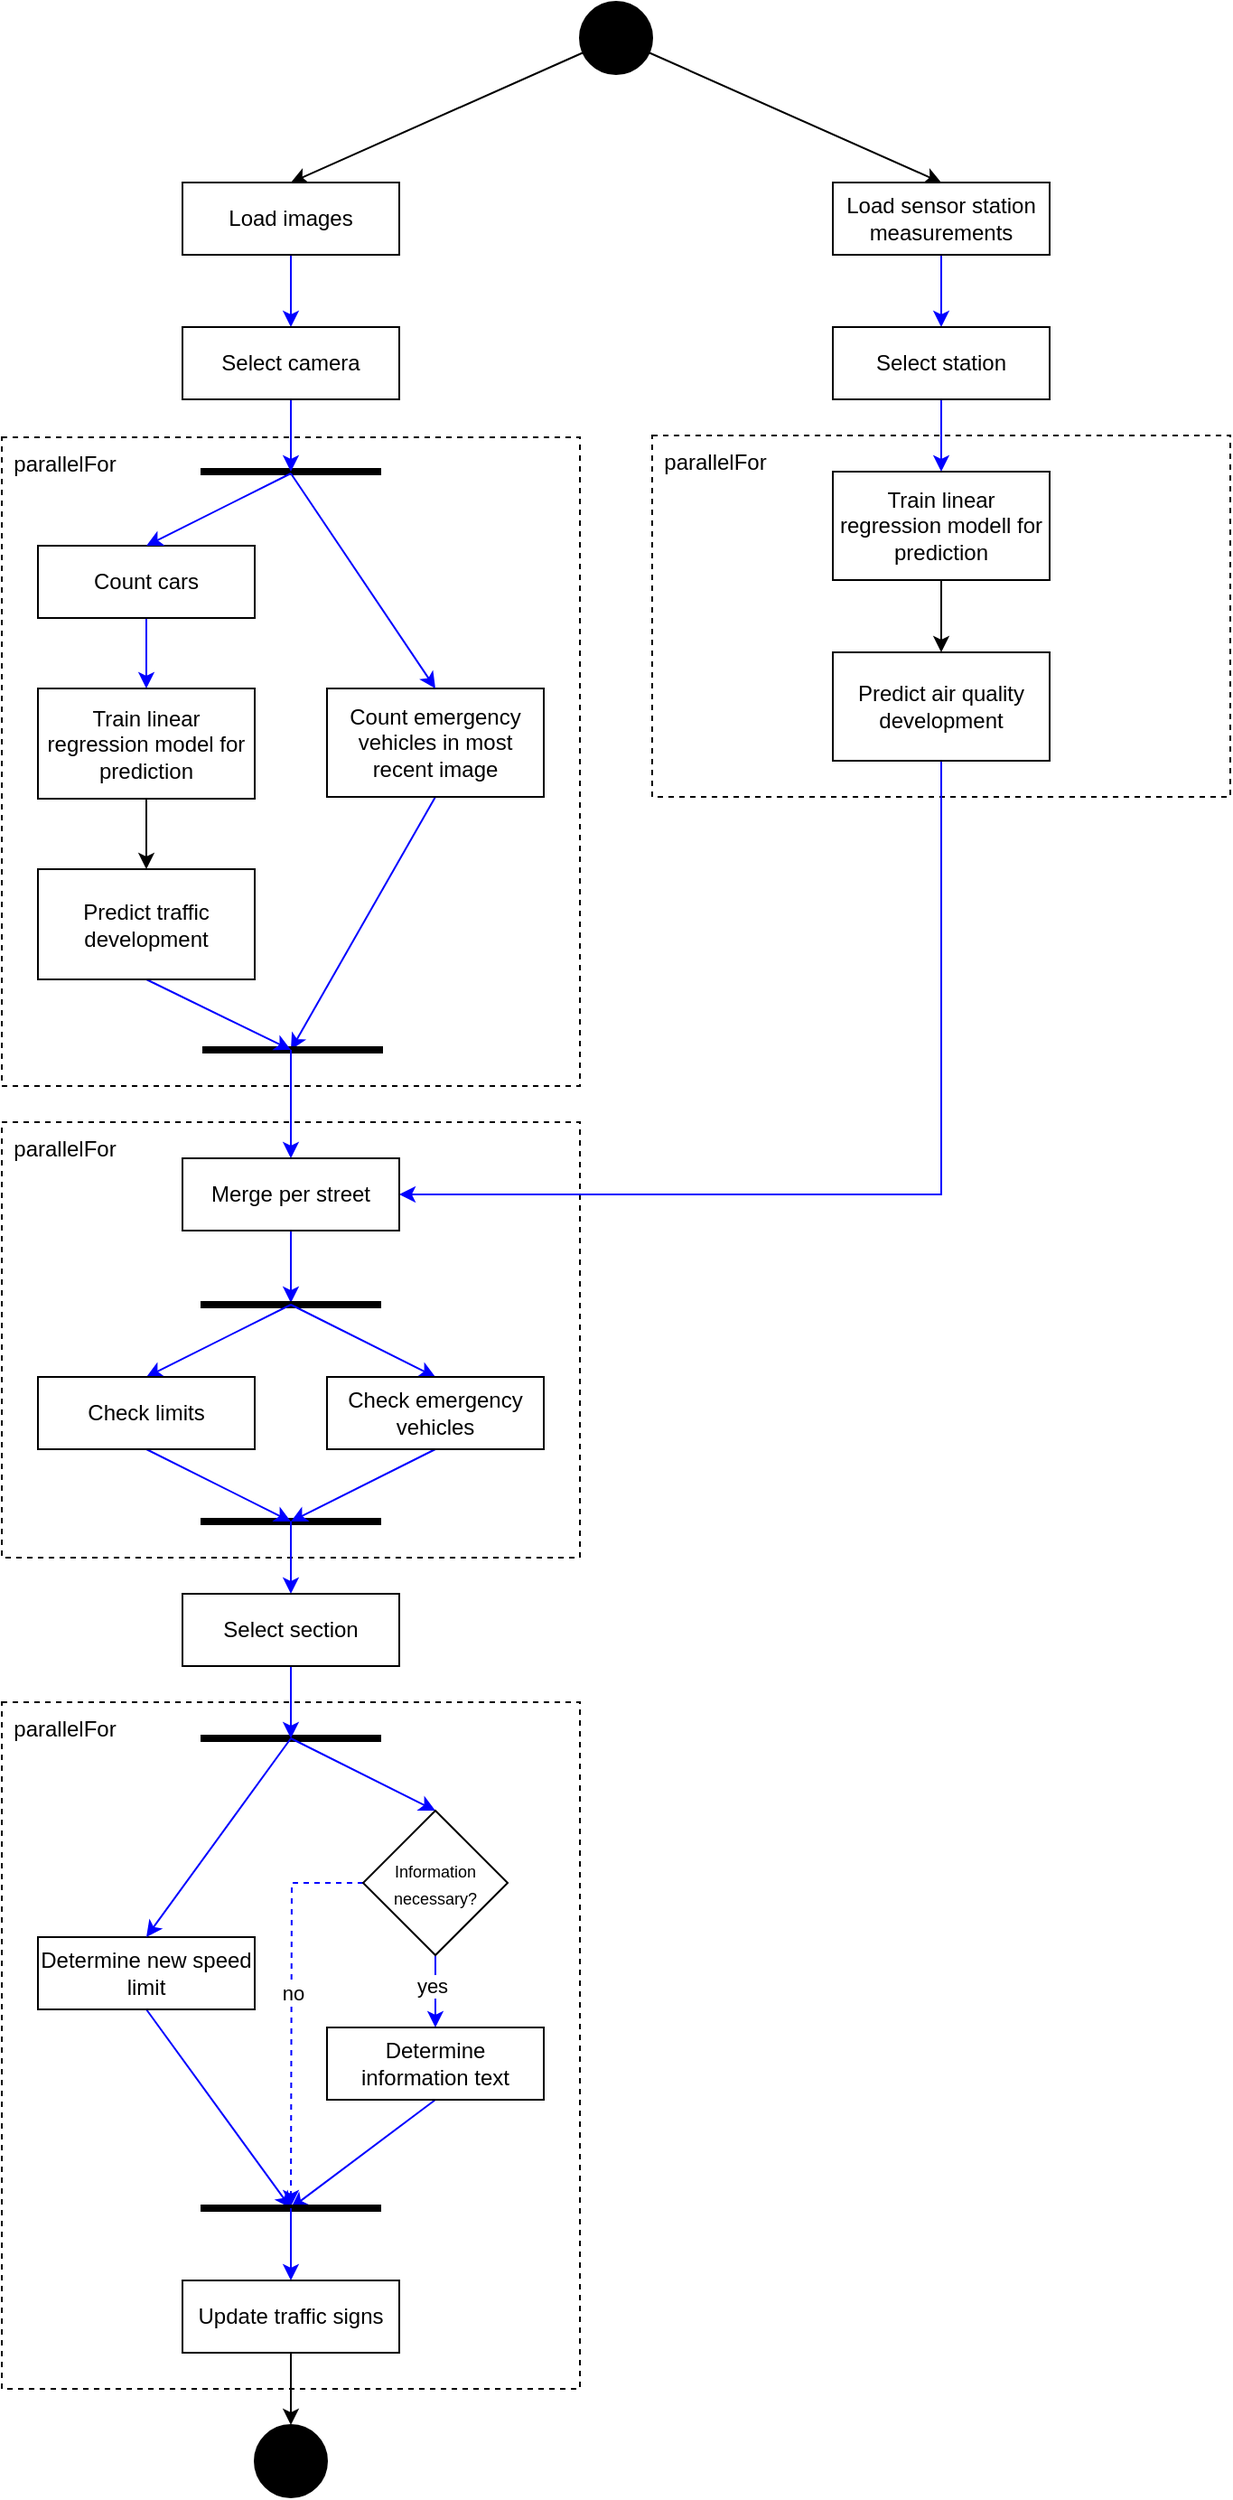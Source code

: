 <mxfile version="22.1.5" type="device">
  <diagram name="Seite-1" id="asZTPn6_kuxb6qbg5LVR">
    <mxGraphModel dx="2074" dy="1114" grid="1" gridSize="10" guides="1" tooltips="1" connect="1" arrows="1" fold="1" page="1" pageScale="1" pageWidth="4681" pageHeight="3300" math="0" shadow="0">
      <root>
        <mxCell id="0" />
        <mxCell id="1" parent="0" />
        <mxCell id="jlgOqwafTLjI2W1HWbWh-3" value="" style="rounded=0;whiteSpace=wrap;html=1;fillColor=none;dashed=1;" vertex="1" parent="1">
          <mxGeometry x="1220" y="981" width="320" height="380" as="geometry" />
        </mxCell>
        <mxCell id="TvM5vKPfFh_WZWsAYOF9-76" value="" style="rounded=0;whiteSpace=wrap;html=1;fillColor=none;dashed=1;" parent="1" vertex="1">
          <mxGeometry x="1220" y="281" width="320" height="359" as="geometry" />
        </mxCell>
        <mxCell id="jlgOqwafTLjI2W1HWbWh-5" value="" style="rounded=0;whiteSpace=wrap;html=1;fillColor=none;dashed=1;" vertex="1" parent="1">
          <mxGeometry x="1580" y="280" width="320" height="200" as="geometry" />
        </mxCell>
        <mxCell id="TvM5vKPfFh_WZWsAYOF9-42" value="" style="rounded=0;whiteSpace=wrap;html=1;fillColor=none;dashed=1;" parent="1" vertex="1">
          <mxGeometry x="1220" y="660" width="320" height="241" as="geometry" />
        </mxCell>
        <mxCell id="TvM5vKPfFh_WZWsAYOF9-30" style="edgeStyle=orthogonalEdgeStyle;rounded=0;orthogonalLoop=1;jettySize=auto;html=1;fillColor=#dae8fc;strokeColor=#0000FF;" parent="1" source="TvM5vKPfFh_WZWsAYOF9-8" target="TvM5vKPfFh_WZWsAYOF9-29" edge="1">
          <mxGeometry relative="1" as="geometry" />
        </mxCell>
        <mxCell id="TvM5vKPfFh_WZWsAYOF9-8" value="Load images" style="rounded=0;whiteSpace=wrap;html=1;" parent="1" vertex="1">
          <mxGeometry x="1320" y="140" width="120" height="40" as="geometry" />
        </mxCell>
        <mxCell id="TvM5vKPfFh_WZWsAYOF9-19" style="edgeStyle=orthogonalEdgeStyle;rounded=0;orthogonalLoop=1;jettySize=auto;html=1;strokeColor=#000000;" parent="1" source="TvM5vKPfFh_WZWsAYOF9-20" target="TvM5vKPfFh_WZWsAYOF9-26" edge="1">
          <mxGeometry relative="1" as="geometry" />
        </mxCell>
        <mxCell id="TvM5vKPfFh_WZWsAYOF9-20" value="Train linear regression modell for prediction" style="rounded=0;whiteSpace=wrap;html=1;" parent="1" vertex="1">
          <mxGeometry x="1680" y="300" width="120" height="60" as="geometry" />
        </mxCell>
        <mxCell id="TvM5vKPfFh_WZWsAYOF9-22" style="edgeStyle=orthogonalEdgeStyle;rounded=0;orthogonalLoop=1;jettySize=auto;html=1;strokeColor=#0000FF;entryX=0.5;entryY=0;entryDx=0;entryDy=0;" parent="1" source="TvM5vKPfFh_WZWsAYOF9-23" target="jlgOqwafTLjI2W1HWbWh-9" edge="1">
          <mxGeometry relative="1" as="geometry">
            <mxPoint x="1740" y="220" as="targetPoint" />
          </mxGeometry>
        </mxCell>
        <mxCell id="TvM5vKPfFh_WZWsAYOF9-23" value="Load sensor station measurements" style="rounded=0;whiteSpace=wrap;html=1;" parent="1" vertex="1">
          <mxGeometry x="1680" y="140" width="120" height="40" as="geometry" />
        </mxCell>
        <mxCell id="TvM5vKPfFh_WZWsAYOF9-53" style="edgeStyle=orthogonalEdgeStyle;rounded=0;orthogonalLoop=1;jettySize=auto;html=1;strokeColor=#0000FF;exitX=0.5;exitY=1;exitDx=0;exitDy=0;" parent="1" source="TvM5vKPfFh_WZWsAYOF9-26" target="TvM5vKPfFh_WZWsAYOF9-39" edge="1">
          <mxGeometry relative="1" as="geometry">
            <mxPoint x="1740" y="500" as="sourcePoint" />
            <mxPoint x="1440" y="540" as="targetPoint" />
            <Array as="points">
              <mxPoint x="1740" y="700" />
            </Array>
          </mxGeometry>
        </mxCell>
        <mxCell id="TvM5vKPfFh_WZWsAYOF9-26" value="Predict air quality development" style="rounded=0;whiteSpace=wrap;html=1;" parent="1" vertex="1">
          <mxGeometry x="1680" y="400" width="120" height="60" as="geometry" />
        </mxCell>
        <mxCell id="TvM5vKPfFh_WZWsAYOF9-28" value="" style="html=1;rounded=0;endArrow=none;endFill=0;strokeWidth=4;" parent="1" edge="1">
          <mxGeometry width="100" relative="1" as="geometry">
            <mxPoint x="1330" y="300" as="sourcePoint" />
            <mxPoint x="1430" y="300" as="targetPoint" />
            <Array as="points">
              <mxPoint x="1380" y="300" />
            </Array>
          </mxGeometry>
        </mxCell>
        <mxCell id="TvM5vKPfFh_WZWsAYOF9-31" style="edgeStyle=orthogonalEdgeStyle;rounded=0;orthogonalLoop=1;jettySize=auto;html=1;strokeColor=#0000FF;" parent="1" source="TvM5vKPfFh_WZWsAYOF9-29" edge="1">
          <mxGeometry relative="1" as="geometry">
            <mxPoint x="1380" y="300" as="targetPoint" />
          </mxGeometry>
        </mxCell>
        <mxCell id="TvM5vKPfFh_WZWsAYOF9-29" value="Select camera" style="rounded=0;whiteSpace=wrap;html=1;" parent="1" vertex="1">
          <mxGeometry x="1320" y="220" width="120" height="40" as="geometry" />
        </mxCell>
        <mxCell id="TvM5vKPfFh_WZWsAYOF9-37" style="rounded=0;orthogonalLoop=1;jettySize=auto;html=1;exitX=0.5;exitY=1;exitDx=0;exitDy=0;strokeColor=#0000FF;entryX=0.5;entryY=0;entryDx=0;entryDy=0;" parent="1" source="TvM5vKPfFh_WZWsAYOF9-32" edge="1" target="jlgOqwafTLjI2W1HWbWh-14">
          <mxGeometry relative="1" as="geometry">
            <mxPoint x="1380" y="421" as="targetPoint" />
          </mxGeometry>
        </mxCell>
        <mxCell id="TvM5vKPfFh_WZWsAYOF9-32" value="Count cars" style="rounded=0;whiteSpace=wrap;html=1;" parent="1" vertex="1">
          <mxGeometry x="1240" y="341" width="120" height="40" as="geometry" />
        </mxCell>
        <mxCell id="TvM5vKPfFh_WZWsAYOF9-38" style="rounded=0;orthogonalLoop=1;jettySize=auto;html=1;exitX=0.5;exitY=1;exitDx=0;exitDy=0;strokeColor=#0000FF;" parent="1" source="TvM5vKPfFh_WZWsAYOF9-33" edge="1">
          <mxGeometry relative="1" as="geometry">
            <mxPoint x="1380" y="620" as="targetPoint" />
          </mxGeometry>
        </mxCell>
        <mxCell id="TvM5vKPfFh_WZWsAYOF9-33" value="Count emergency vehicles in most recent image" style="rounded=0;whiteSpace=wrap;html=1;" parent="1" vertex="1">
          <mxGeometry x="1400" y="420" width="120" height="60" as="geometry" />
        </mxCell>
        <mxCell id="TvM5vKPfFh_WZWsAYOF9-34" value="" style="endArrow=classic;html=1;rounded=0;entryX=0.5;entryY=0;entryDx=0;entryDy=0;strokeColor=#0000FF;" parent="1" target="TvM5vKPfFh_WZWsAYOF9-32" edge="1">
          <mxGeometry width="50" height="50" relative="1" as="geometry">
            <mxPoint x="1380" y="301" as="sourcePoint" />
            <mxPoint x="1070" y="501" as="targetPoint" />
          </mxGeometry>
        </mxCell>
        <mxCell id="TvM5vKPfFh_WZWsAYOF9-35" value="" style="endArrow=classic;html=1;rounded=0;entryX=0.5;entryY=0;entryDx=0;entryDy=0;strokeColor=#0000FF;" parent="1" target="TvM5vKPfFh_WZWsAYOF9-33" edge="1">
          <mxGeometry width="50" height="50" relative="1" as="geometry">
            <mxPoint x="1380" y="301" as="sourcePoint" />
            <mxPoint x="1070" y="501" as="targetPoint" />
          </mxGeometry>
        </mxCell>
        <mxCell id="TvM5vKPfFh_WZWsAYOF9-36" value="" style="html=1;rounded=0;endArrow=none;endFill=0;strokeWidth=4;" parent="1" edge="1">
          <mxGeometry width="100" relative="1" as="geometry">
            <mxPoint x="1331" y="620" as="sourcePoint" />
            <mxPoint x="1431" y="620" as="targetPoint" />
            <Array as="points">
              <mxPoint x="1381" y="620" />
            </Array>
          </mxGeometry>
        </mxCell>
        <mxCell id="TvM5vKPfFh_WZWsAYOF9-41" style="edgeStyle=orthogonalEdgeStyle;rounded=0;orthogonalLoop=1;jettySize=auto;html=1;startArrow=classic;startFill=1;endArrow=none;endFill=0;strokeColor=#0000FF;" parent="1" source="TvM5vKPfFh_WZWsAYOF9-39" edge="1">
          <mxGeometry relative="1" as="geometry">
            <mxPoint x="1380" y="620" as="targetPoint" />
          </mxGeometry>
        </mxCell>
        <mxCell id="TvM5vKPfFh_WZWsAYOF9-55" style="edgeStyle=orthogonalEdgeStyle;rounded=0;orthogonalLoop=1;jettySize=auto;html=1;strokeColor=#0000FF;" parent="1" source="TvM5vKPfFh_WZWsAYOF9-39" edge="1">
          <mxGeometry relative="1" as="geometry">
            <mxPoint x="1380" y="760" as="targetPoint" />
          </mxGeometry>
        </mxCell>
        <mxCell id="TvM5vKPfFh_WZWsAYOF9-39" value="Merge per street" style="rounded=0;whiteSpace=wrap;html=1;" parent="1" vertex="1">
          <mxGeometry x="1320" y="680" width="120" height="40" as="geometry" />
        </mxCell>
        <mxCell id="TvM5vKPfFh_WZWsAYOF9-45" value="parallelFor" style="text;html=1;strokeColor=none;fillColor=none;align=center;verticalAlign=middle;whiteSpace=wrap;rounded=0;" parent="1" vertex="1">
          <mxGeometry x="1220" y="281" width="70" height="30" as="geometry" />
        </mxCell>
        <mxCell id="TvM5vKPfFh_WZWsAYOF9-46" value="parallelFor" style="text;html=1;strokeColor=none;fillColor=none;align=center;verticalAlign=middle;whiteSpace=wrap;rounded=0;" parent="1" vertex="1">
          <mxGeometry x="1220" y="660" width="70" height="30" as="geometry" />
        </mxCell>
        <mxCell id="TvM5vKPfFh_WZWsAYOF9-51" style="rounded=0;orthogonalLoop=1;jettySize=auto;html=1;entryX=0.5;entryY=0;entryDx=0;entryDy=0;" parent="1" source="TvM5vKPfFh_WZWsAYOF9-50" target="TvM5vKPfFh_WZWsAYOF9-8" edge="1">
          <mxGeometry relative="1" as="geometry" />
        </mxCell>
        <mxCell id="TvM5vKPfFh_WZWsAYOF9-52" style="rounded=0;orthogonalLoop=1;jettySize=auto;html=1;entryX=0.5;entryY=0;entryDx=0;entryDy=0;" parent="1" source="TvM5vKPfFh_WZWsAYOF9-50" target="TvM5vKPfFh_WZWsAYOF9-23" edge="1">
          <mxGeometry relative="1" as="geometry" />
        </mxCell>
        <mxCell id="TvM5vKPfFh_WZWsAYOF9-50" value="" style="ellipse;whiteSpace=wrap;html=1;aspect=fixed;fillColor=#000000;" parent="1" vertex="1">
          <mxGeometry x="1540" y="40" width="40" height="40" as="geometry" />
        </mxCell>
        <mxCell id="TvM5vKPfFh_WZWsAYOF9-64" value="" style="endArrow=none;html=1;rounded=0;strokeWidth=4;" parent="1" edge="1">
          <mxGeometry width="50" height="50" relative="1" as="geometry">
            <mxPoint x="1430" y="761" as="sourcePoint" />
            <mxPoint x="1330" y="761" as="targetPoint" />
          </mxGeometry>
        </mxCell>
        <mxCell id="TvM5vKPfFh_WZWsAYOF9-66" value="" style="endArrow=classic;html=1;rounded=0;entryX=0.5;entryY=0;entryDx=0;entryDy=0;strokeColor=#0000FF;" parent="1" target="TvM5vKPfFh_WZWsAYOF9-73" edge="1">
          <mxGeometry width="50" height="50" relative="1" as="geometry">
            <mxPoint x="1380" y="761" as="sourcePoint" />
            <mxPoint x="1440" y="801" as="targetPoint" />
          </mxGeometry>
        </mxCell>
        <mxCell id="TvM5vKPfFh_WZWsAYOF9-68" value="" style="endArrow=classic;html=1;rounded=0;entryX=0.5;entryY=0;entryDx=0;entryDy=0;strokeColor=#0000FF;" parent="1" target="TvM5vKPfFh_WZWsAYOF9-72" edge="1">
          <mxGeometry width="50" height="50" relative="1" as="geometry">
            <mxPoint x="1380" y="761" as="sourcePoint" />
            <mxPoint x="1320" y="801" as="targetPoint" />
          </mxGeometry>
        </mxCell>
        <mxCell id="TvM5vKPfFh_WZWsAYOF9-70" value="" style="endArrow=none;html=1;rounded=0;strokeWidth=4;" parent="1" edge="1">
          <mxGeometry width="50" height="50" relative="1" as="geometry">
            <mxPoint x="1430" y="881" as="sourcePoint" />
            <mxPoint x="1330" y="881" as="targetPoint" />
            <Array as="points">
              <mxPoint x="1380" y="881" />
            </Array>
          </mxGeometry>
        </mxCell>
        <mxCell id="TvM5vKPfFh_WZWsAYOF9-74" style="rounded=0;orthogonalLoop=1;jettySize=auto;html=1;exitX=0.5;exitY=1;exitDx=0;exitDy=0;strokeColor=#0000FF;" parent="1" source="TvM5vKPfFh_WZWsAYOF9-72" edge="1">
          <mxGeometry relative="1" as="geometry">
            <mxPoint x="1380" y="881" as="targetPoint" />
          </mxGeometry>
        </mxCell>
        <mxCell id="TvM5vKPfFh_WZWsAYOF9-72" value="Check limits" style="rounded=0;whiteSpace=wrap;html=1;" parent="1" vertex="1">
          <mxGeometry x="1240" y="801" width="120" height="40" as="geometry" />
        </mxCell>
        <mxCell id="TvM5vKPfFh_WZWsAYOF9-75" style="rounded=0;orthogonalLoop=1;jettySize=auto;html=1;exitX=0.5;exitY=1;exitDx=0;exitDy=0;strokeColor=#0000FF;" parent="1" source="TvM5vKPfFh_WZWsAYOF9-73" edge="1">
          <mxGeometry relative="1" as="geometry">
            <mxPoint x="1380" y="881" as="targetPoint" />
          </mxGeometry>
        </mxCell>
        <mxCell id="TvM5vKPfFh_WZWsAYOF9-73" value="Check emergency vehicles" style="rounded=0;whiteSpace=wrap;html=1;" parent="1" vertex="1">
          <mxGeometry x="1400" y="801" width="120" height="40" as="geometry" />
        </mxCell>
        <mxCell id="TvM5vKPfFh_WZWsAYOF9-89" style="rounded=0;orthogonalLoop=1;jettySize=auto;html=1;strokeColor=#0000FF;exitX=0.5;exitY=1;exitDx=0;exitDy=0;" parent="1" source="TvM5vKPfFh_WZWsAYOF9-77" edge="1">
          <mxGeometry relative="1" as="geometry">
            <mxPoint x="1380" y="1261" as="targetPoint" />
          </mxGeometry>
        </mxCell>
        <mxCell id="TvM5vKPfFh_WZWsAYOF9-77" value="Determine new speed limit" style="rounded=0;whiteSpace=wrap;html=1;" parent="1" vertex="1">
          <mxGeometry x="1240" y="1111" width="120" height="40" as="geometry" />
        </mxCell>
        <mxCell id="TvM5vKPfFh_WZWsAYOF9-80" value="" style="endArrow=none;html=1;rounded=0;strokeWidth=4;" parent="1" edge="1">
          <mxGeometry width="50" height="50" relative="1" as="geometry">
            <mxPoint x="1430" y="1001" as="sourcePoint" />
            <mxPoint x="1330" y="1001" as="targetPoint" />
            <Array as="points">
              <mxPoint x="1380" y="1001" />
            </Array>
          </mxGeometry>
        </mxCell>
        <mxCell id="TvM5vKPfFh_WZWsAYOF9-81" value="" style="endArrow=classic;startArrow=none;html=1;rounded=0;startFill=0;strokeColor=#0000FF;" parent="1" edge="1">
          <mxGeometry width="50" height="50" relative="1" as="geometry">
            <mxPoint x="1380" y="881" as="sourcePoint" />
            <mxPoint x="1380" y="921" as="targetPoint" />
          </mxGeometry>
        </mxCell>
        <mxCell id="TvM5vKPfFh_WZWsAYOF9-82" value="" style="endArrow=classic;startArrow=none;html=1;rounded=0;entryX=0.5;entryY=0;entryDx=0;entryDy=0;startFill=0;strokeColor=#0000FF;" parent="1" target="TvM5vKPfFh_WZWsAYOF9-77" edge="1">
          <mxGeometry width="50" height="50" relative="1" as="geometry">
            <mxPoint x="1380" y="1001" as="sourcePoint" />
            <mxPoint x="1260" y="891" as="targetPoint" />
          </mxGeometry>
        </mxCell>
        <mxCell id="TvM5vKPfFh_WZWsAYOF9-83" value="" style="endArrow=classic;startArrow=none;html=1;rounded=0;entryX=0.5;entryY=0;entryDx=0;entryDy=0;startFill=0;strokeColor=#0000FF;" parent="1" edge="1">
          <mxGeometry width="50" height="50" relative="1" as="geometry">
            <mxPoint x="1380" y="1001" as="sourcePoint" />
            <mxPoint x="1460" y="1041" as="targetPoint" />
          </mxGeometry>
        </mxCell>
        <mxCell id="TvM5vKPfFh_WZWsAYOF9-86" style="rounded=0;orthogonalLoop=1;jettySize=auto;html=1;entryX=0.5;entryY=0;entryDx=0;entryDy=0;strokeColor=#0000FF;" parent="1" source="TvM5vKPfFh_WZWsAYOF9-84" target="TvM5vKPfFh_WZWsAYOF9-85" edge="1">
          <mxGeometry relative="1" as="geometry" />
        </mxCell>
        <mxCell id="TvM5vKPfFh_WZWsAYOF9-87" value="yes" style="edgeLabel;html=1;align=center;verticalAlign=middle;resizable=0;points=[];" parent="TvM5vKPfFh_WZWsAYOF9-86" vertex="1" connectable="0">
          <mxGeometry x="-0.171" y="-2" relative="1" as="geometry">
            <mxPoint as="offset" />
          </mxGeometry>
        </mxCell>
        <mxCell id="jlgOqwafTLjI2W1HWbWh-18" style="edgeStyle=orthogonalEdgeStyle;rounded=0;orthogonalLoop=1;jettySize=auto;html=1;strokeColor=#0000FF;dashed=1;" edge="1" parent="1" source="TvM5vKPfFh_WZWsAYOF9-84">
          <mxGeometry relative="1" as="geometry">
            <mxPoint x="1380" y="1260" as="targetPoint" />
          </mxGeometry>
        </mxCell>
        <mxCell id="jlgOqwafTLjI2W1HWbWh-19" value="no" style="edgeLabel;html=1;align=center;verticalAlign=middle;resizable=0;points=[];" vertex="1" connectable="0" parent="jlgOqwafTLjI2W1HWbWh-18">
          <mxGeometry x="-0.086" y="2" relative="1" as="geometry">
            <mxPoint x="-2" as="offset" />
          </mxGeometry>
        </mxCell>
        <mxCell id="TvM5vKPfFh_WZWsAYOF9-84" value="&lt;font style=&quot;font-size: 9px;&quot;&gt;Information necessary?&lt;/font&gt;" style="rhombus;whiteSpace=wrap;html=1;" parent="1" vertex="1">
          <mxGeometry x="1420" y="1041" width="80" height="80" as="geometry" />
        </mxCell>
        <mxCell id="TvM5vKPfFh_WZWsAYOF9-90" style="rounded=0;orthogonalLoop=1;jettySize=auto;html=1;strokeColor=#0000FF;exitX=0.5;exitY=1;exitDx=0;exitDy=0;" parent="1" source="TvM5vKPfFh_WZWsAYOF9-85" edge="1">
          <mxGeometry relative="1" as="geometry">
            <mxPoint x="1380" y="1261" as="targetPoint" />
          </mxGeometry>
        </mxCell>
        <mxCell id="TvM5vKPfFh_WZWsAYOF9-85" value="Determine information text" style="rounded=0;whiteSpace=wrap;html=1;" parent="1" vertex="1">
          <mxGeometry x="1400" y="1161" width="120" height="40" as="geometry" />
        </mxCell>
        <mxCell id="TvM5vKPfFh_WZWsAYOF9-88" value="" style="endArrow=none;html=1;rounded=0;strokeWidth=4;" parent="1" edge="1">
          <mxGeometry width="50" height="50" relative="1" as="geometry">
            <mxPoint x="1430" y="1261" as="sourcePoint" />
            <mxPoint x="1330" y="1261" as="targetPoint" />
            <Array as="points">
              <mxPoint x="1380" y="1261" />
            </Array>
          </mxGeometry>
        </mxCell>
        <mxCell id="TvM5vKPfFh_WZWsAYOF9-92" style="edgeStyle=orthogonalEdgeStyle;rounded=0;orthogonalLoop=1;jettySize=auto;html=1;endArrow=none;endFill=0;strokeColor=#0000FF;startArrow=classic;startFill=1;" parent="1" source="TvM5vKPfFh_WZWsAYOF9-91" edge="1">
          <mxGeometry relative="1" as="geometry">
            <mxPoint x="1380" y="1261" as="targetPoint" />
          </mxGeometry>
        </mxCell>
        <mxCell id="TvM5vKPfFh_WZWsAYOF9-94" style="edgeStyle=orthogonalEdgeStyle;rounded=0;orthogonalLoop=1;jettySize=auto;html=1;" parent="1" source="TvM5vKPfFh_WZWsAYOF9-91" target="TvM5vKPfFh_WZWsAYOF9-93" edge="1">
          <mxGeometry relative="1" as="geometry" />
        </mxCell>
        <mxCell id="TvM5vKPfFh_WZWsAYOF9-91" value="Update traffic signs" style="rounded=0;whiteSpace=wrap;html=1;" parent="1" vertex="1">
          <mxGeometry x="1320" y="1301" width="120" height="40" as="geometry" />
        </mxCell>
        <mxCell id="TvM5vKPfFh_WZWsAYOF9-93" value="" style="ellipse;whiteSpace=wrap;html=1;aspect=fixed;fillColor=#000000;" parent="1" vertex="1">
          <mxGeometry x="1360" y="1381" width="40" height="40" as="geometry" />
        </mxCell>
        <mxCell id="jlgOqwafTLjI2W1HWbWh-2" style="edgeStyle=orthogonalEdgeStyle;rounded=0;orthogonalLoop=1;jettySize=auto;html=1;strokeColor=#0000FF;" edge="1" parent="1" source="jlgOqwafTLjI2W1HWbWh-1">
          <mxGeometry relative="1" as="geometry">
            <mxPoint x="1380" y="1001" as="targetPoint" />
          </mxGeometry>
        </mxCell>
        <mxCell id="jlgOqwafTLjI2W1HWbWh-1" value="Select section" style="rounded=0;whiteSpace=wrap;html=1;" vertex="1" parent="1">
          <mxGeometry x="1320" y="921" width="120" height="40" as="geometry" />
        </mxCell>
        <mxCell id="jlgOqwafTLjI2W1HWbWh-4" value="parallelFor" style="text;html=1;strokeColor=none;fillColor=none;align=center;verticalAlign=middle;whiteSpace=wrap;rounded=0;" vertex="1" parent="1">
          <mxGeometry x="1220" y="981" width="70" height="30" as="geometry" />
        </mxCell>
        <mxCell id="jlgOqwafTLjI2W1HWbWh-6" value="parallelFor" style="text;html=1;strokeColor=none;fillColor=none;align=center;verticalAlign=middle;whiteSpace=wrap;rounded=0;" vertex="1" parent="1">
          <mxGeometry x="1580" y="280" width="70" height="30" as="geometry" />
        </mxCell>
        <mxCell id="jlgOqwafTLjI2W1HWbWh-12" style="edgeStyle=orthogonalEdgeStyle;rounded=0;orthogonalLoop=1;jettySize=auto;html=1;strokeColor=#0000FF;" edge="1" parent="1" source="jlgOqwafTLjI2W1HWbWh-9" target="TvM5vKPfFh_WZWsAYOF9-20">
          <mxGeometry relative="1" as="geometry" />
        </mxCell>
        <mxCell id="jlgOqwafTLjI2W1HWbWh-9" value="Select station" style="rounded=0;whiteSpace=wrap;html=1;" vertex="1" parent="1">
          <mxGeometry x="1680" y="220" width="120" height="40" as="geometry" />
        </mxCell>
        <mxCell id="jlgOqwafTLjI2W1HWbWh-16" style="edgeStyle=orthogonalEdgeStyle;rounded=0;orthogonalLoop=1;jettySize=auto;html=1;strokeColor=#000000;" edge="1" parent="1" source="jlgOqwafTLjI2W1HWbWh-14" target="jlgOqwafTLjI2W1HWbWh-15">
          <mxGeometry relative="1" as="geometry" />
        </mxCell>
        <mxCell id="jlgOqwafTLjI2W1HWbWh-14" value="Train linear regression model for prediction" style="rounded=0;whiteSpace=wrap;html=1;" vertex="1" parent="1">
          <mxGeometry x="1240" y="420" width="120" height="61" as="geometry" />
        </mxCell>
        <mxCell id="jlgOqwafTLjI2W1HWbWh-17" style="rounded=0;orthogonalLoop=1;jettySize=auto;html=1;exitX=0.5;exitY=1;exitDx=0;exitDy=0;strokeColor=#0000FF;" edge="1" parent="1" source="jlgOqwafTLjI2W1HWbWh-15">
          <mxGeometry relative="1" as="geometry">
            <mxPoint x="1380" y="620" as="targetPoint" />
          </mxGeometry>
        </mxCell>
        <mxCell id="jlgOqwafTLjI2W1HWbWh-15" value="Predict traffic development" style="rounded=0;whiteSpace=wrap;html=1;" vertex="1" parent="1">
          <mxGeometry x="1240" y="520" width="120" height="61" as="geometry" />
        </mxCell>
      </root>
    </mxGraphModel>
  </diagram>
</mxfile>
